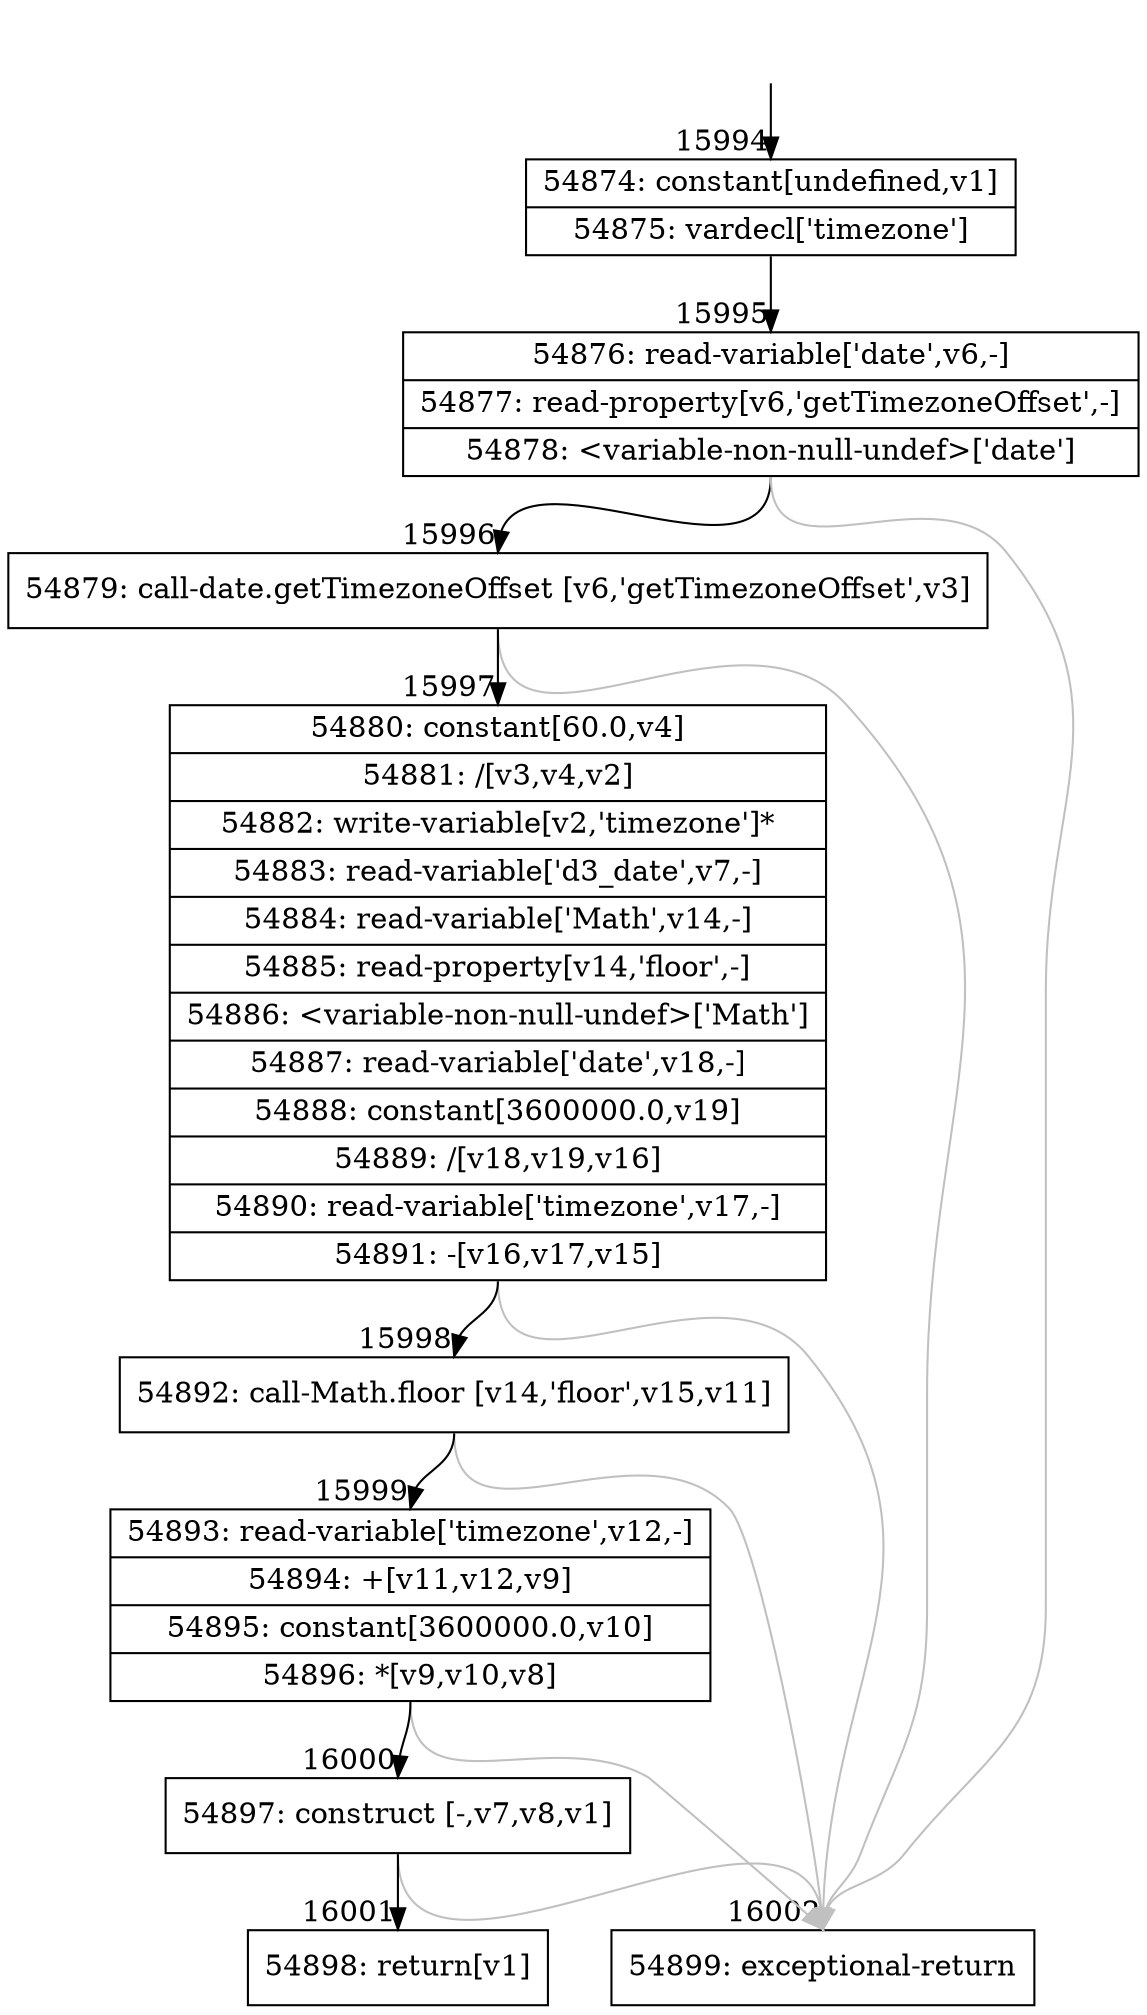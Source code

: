 digraph {
rankdir="TD"
BB_entry1467[shape=none,label=""];
BB_entry1467 -> BB15994 [tailport=s, headport=n, headlabel="    15994"]
BB15994 [shape=record label="{54874: constant[undefined,v1]|54875: vardecl['timezone']}" ] 
BB15994 -> BB15995 [tailport=s, headport=n, headlabel="      15995"]
BB15995 [shape=record label="{54876: read-variable['date',v6,-]|54877: read-property[v6,'getTimezoneOffset',-]|54878: \<variable-non-null-undef\>['date']}" ] 
BB15995 -> BB15996 [tailport=s, headport=n, headlabel="      15996"]
BB15995 -> BB16002 [tailport=s, headport=n, color=gray, headlabel="      16002"]
BB15996 [shape=record label="{54879: call-date.getTimezoneOffset [v6,'getTimezoneOffset',v3]}" ] 
BB15996 -> BB15997 [tailport=s, headport=n, headlabel="      15997"]
BB15996 -> BB16002 [tailport=s, headport=n, color=gray]
BB15997 [shape=record label="{54880: constant[60.0,v4]|54881: /[v3,v4,v2]|54882: write-variable[v2,'timezone']*|54883: read-variable['d3_date',v7,-]|54884: read-variable['Math',v14,-]|54885: read-property[v14,'floor',-]|54886: \<variable-non-null-undef\>['Math']|54887: read-variable['date',v18,-]|54888: constant[3600000.0,v19]|54889: /[v18,v19,v16]|54890: read-variable['timezone',v17,-]|54891: -[v16,v17,v15]}" ] 
BB15997 -> BB15998 [tailport=s, headport=n, headlabel="      15998"]
BB15997 -> BB16002 [tailport=s, headport=n, color=gray]
BB15998 [shape=record label="{54892: call-Math.floor [v14,'floor',v15,v11]}" ] 
BB15998 -> BB15999 [tailport=s, headport=n, headlabel="      15999"]
BB15998 -> BB16002 [tailport=s, headport=n, color=gray]
BB15999 [shape=record label="{54893: read-variable['timezone',v12,-]|54894: +[v11,v12,v9]|54895: constant[3600000.0,v10]|54896: *[v9,v10,v8]}" ] 
BB15999 -> BB16000 [tailport=s, headport=n, headlabel="      16000"]
BB15999 -> BB16002 [tailport=s, headport=n, color=gray]
BB16000 [shape=record label="{54897: construct [-,v7,v8,v1]}" ] 
BB16000 -> BB16001 [tailport=s, headport=n, headlabel="      16001"]
BB16000 -> BB16002 [tailport=s, headport=n, color=gray]
BB16001 [shape=record label="{54898: return[v1]}" ] 
BB16002 [shape=record label="{54899: exceptional-return}" ] 
//#$~ 9360
}
